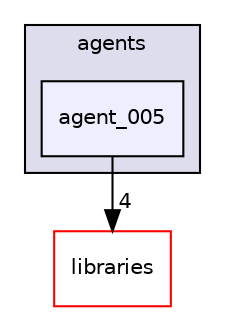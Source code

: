 digraph "agent_005" {
  compound=true
  node [ fontsize="10", fontname="Helvetica"];
  edge [ labelfontsize="10", labelfontname="Helvetica"];
  subgraph clusterdir_de2ddffd02070d381f43b5b22cb08a64 {
    graph [ bgcolor="#ddddee", pencolor="black", label="agents" fontname="Helvetica", fontsize="10", URL="dir_de2ddffd02070d381f43b5b22cb08a64.html"]
  dir_7f19d4c5c2e20f733c2ace9f35cd3a37 [shape=box, label="agent_005", style="filled", fillcolor="#eeeeff", pencolor="black", URL="dir_7f19d4c5c2e20f733c2ace9f35cd3a37.html"];
  }
  dir_bc0718b08fb2015b8e59c47b2805f60c [shape=box label="libraries" fillcolor="white" style="filled" color="red" URL="dir_bc0718b08fb2015b8e59c47b2805f60c.html"];
  dir_7f19d4c5c2e20f733c2ace9f35cd3a37->dir_bc0718b08fb2015b8e59c47b2805f60c [headlabel="4", labeldistance=1.5 headhref="dir_000012_000000.html"];
}
